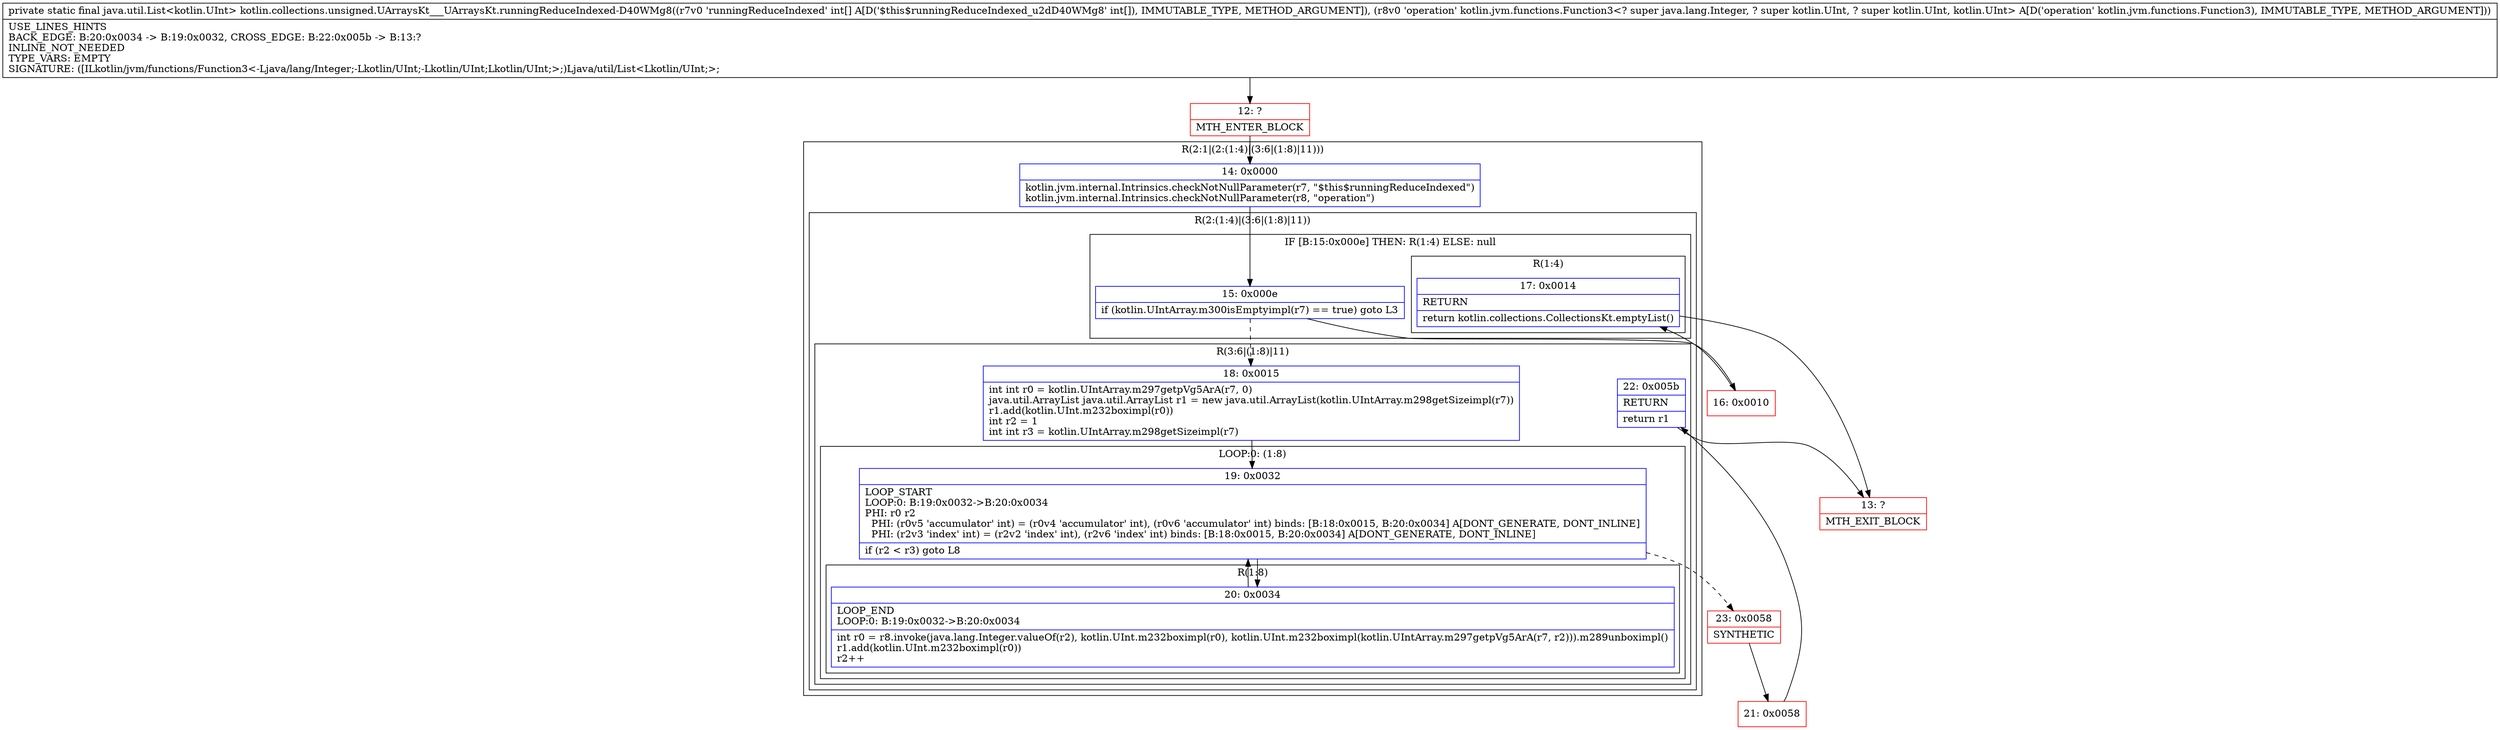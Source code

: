 digraph "CFG forkotlin.collections.unsigned.UArraysKt___UArraysKt.runningReduceIndexed\-D40WMg8([ILkotlin\/jvm\/functions\/Function3;)Ljava\/util\/List;" {
subgraph cluster_Region_2117419869 {
label = "R(2:1|(2:(1:4)|(3:6|(1:8)|11)))";
node [shape=record,color=blue];
Node_14 [shape=record,label="{14\:\ 0x0000|kotlin.jvm.internal.Intrinsics.checkNotNullParameter(r7, \"$this$runningReduceIndexed\")\lkotlin.jvm.internal.Intrinsics.checkNotNullParameter(r8, \"operation\")\l}"];
subgraph cluster_Region_301985687 {
label = "R(2:(1:4)|(3:6|(1:8)|11))";
node [shape=record,color=blue];
subgraph cluster_IfRegion_336125450 {
label = "IF [B:15:0x000e] THEN: R(1:4) ELSE: null";
node [shape=record,color=blue];
Node_15 [shape=record,label="{15\:\ 0x000e|if (kotlin.UIntArray.m300isEmptyimpl(r7) == true) goto L3\l}"];
subgraph cluster_Region_1467625117 {
label = "R(1:4)";
node [shape=record,color=blue];
Node_17 [shape=record,label="{17\:\ 0x0014|RETURN\l|return kotlin.collections.CollectionsKt.emptyList()\l}"];
}
}
subgraph cluster_Region_1191479588 {
label = "R(3:6|(1:8)|11)";
node [shape=record,color=blue];
Node_18 [shape=record,label="{18\:\ 0x0015|int int r0 = kotlin.UIntArray.m297getpVg5ArA(r7, 0)\ljava.util.ArrayList java.util.ArrayList r1 = new java.util.ArrayList(kotlin.UIntArray.m298getSizeimpl(r7))\lr1.add(kotlin.UInt.m232boximpl(r0))\lint r2 = 1\lint int r3 = kotlin.UIntArray.m298getSizeimpl(r7)\l}"];
subgraph cluster_LoopRegion_567950044 {
label = "LOOP:0: (1:8)";
node [shape=record,color=blue];
Node_19 [shape=record,label="{19\:\ 0x0032|LOOP_START\lLOOP:0: B:19:0x0032\-\>B:20:0x0034\lPHI: r0 r2 \l  PHI: (r0v5 'accumulator' int) = (r0v4 'accumulator' int), (r0v6 'accumulator' int) binds: [B:18:0x0015, B:20:0x0034] A[DONT_GENERATE, DONT_INLINE]\l  PHI: (r2v3 'index' int) = (r2v2 'index' int), (r2v6 'index' int) binds: [B:18:0x0015, B:20:0x0034] A[DONT_GENERATE, DONT_INLINE]\l|if (r2 \< r3) goto L8\l}"];
subgraph cluster_Region_2069656741 {
label = "R(1:8)";
node [shape=record,color=blue];
Node_20 [shape=record,label="{20\:\ 0x0034|LOOP_END\lLOOP:0: B:19:0x0032\-\>B:20:0x0034\l|int r0 = r8.invoke(java.lang.Integer.valueOf(r2), kotlin.UInt.m232boximpl(r0), kotlin.UInt.m232boximpl(kotlin.UIntArray.m297getpVg5ArA(r7, r2))).m289unboximpl()\lr1.add(kotlin.UInt.m232boximpl(r0))\lr2++\l}"];
}
}
Node_22 [shape=record,label="{22\:\ 0x005b|RETURN\l|return r1\l}"];
}
}
}
Node_12 [shape=record,color=red,label="{12\:\ ?|MTH_ENTER_BLOCK\l}"];
Node_16 [shape=record,color=red,label="{16\:\ 0x0010}"];
Node_13 [shape=record,color=red,label="{13\:\ ?|MTH_EXIT_BLOCK\l}"];
Node_23 [shape=record,color=red,label="{23\:\ 0x0058|SYNTHETIC\l}"];
Node_21 [shape=record,color=red,label="{21\:\ 0x0058}"];
MethodNode[shape=record,label="{private static final java.util.List\<kotlin.UInt\> kotlin.collections.unsigned.UArraysKt___UArraysKt.runningReduceIndexed\-D40WMg8((r7v0 'runningReduceIndexed' int[] A[D('$this$runningReduceIndexed_u2dD40WMg8' int[]), IMMUTABLE_TYPE, METHOD_ARGUMENT]), (r8v0 'operation' kotlin.jvm.functions.Function3\<? super java.lang.Integer, ? super kotlin.UInt, ? super kotlin.UInt, kotlin.UInt\> A[D('operation' kotlin.jvm.functions.Function3), IMMUTABLE_TYPE, METHOD_ARGUMENT]))  | USE_LINES_HINTS\lBACK_EDGE: B:20:0x0034 \-\> B:19:0x0032, CROSS_EDGE: B:22:0x005b \-\> B:13:?\lINLINE_NOT_NEEDED\lTYPE_VARS: EMPTY\lSIGNATURE: ([ILkotlin\/jvm\/functions\/Function3\<\-Ljava\/lang\/Integer;\-Lkotlin\/UInt;\-Lkotlin\/UInt;Lkotlin\/UInt;\>;)Ljava\/util\/List\<Lkotlin\/UInt;\>;\l}"];
MethodNode -> Node_12;Node_14 -> Node_15;
Node_15 -> Node_16;
Node_15 -> Node_18[style=dashed];
Node_17 -> Node_13;
Node_18 -> Node_19;
Node_19 -> Node_20;
Node_19 -> Node_23[style=dashed];
Node_20 -> Node_19;
Node_22 -> Node_13;
Node_12 -> Node_14;
Node_16 -> Node_17;
Node_23 -> Node_21;
Node_21 -> Node_22;
}

